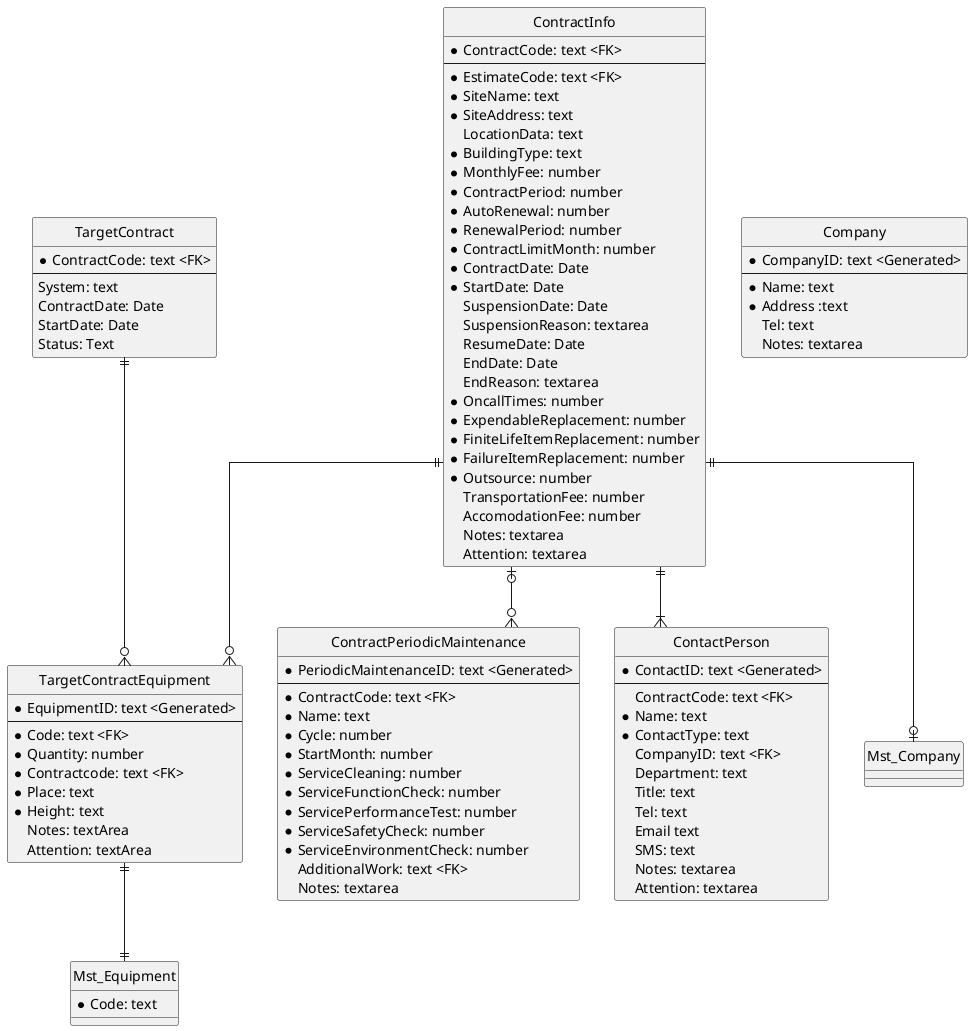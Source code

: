 @startuml
hide circle
skinparam linetype ortho

entity ContractInfo {
    * ContractCode: text <FK>
    --
    * EstimateCode: text <FK>
    * SiteName: text
    * SiteAddress: text
    LocationData: text
    * BuildingType: text
    * MonthlyFee: number
    * ContractPeriod: number
    * AutoRenewal: number
    * RenewalPeriod: number
    * ContractLimitMonth: number
    * ContractDate: Date
    * StartDate: Date
    SuspensionDate: Date
    SuspensionReason: textarea
    ResumeDate: Date
    EndDate: Date
    EndReason: textarea
    * OncallTimes: number
    * ExpendableReplacement: number
    * FiniteLifeItemReplacement: number
    * FailureItemReplacement: number
    * Outsource: number
    TransportationFee: number
    AccomodationFee: number
    Notes: textarea
    Attention: textarea
}
' BuildingType: Office/ Factory/ Warehouse/ House/ Apartment/ Office building/ Store/ .. 
entity TargetContract {
    * ContractCode: text <FK>
    --
    System: text
    ContractDate: Date
    StartDate: Date
    Status: Text
}
' for demo, actually use CMS of each company.
entity TargetContractEquipment {
    * EquipmentID: text <Generated>
    --
    * Code: text <FK>
    * Quantity: number
    * Contractcode: text <FK>
    * Place: text
    * Height: text
    Notes: textArea
    Attention: textArea
}
' Height: Normal height/ Airial work platform/ Airial Work vehicle
entity ContractPeriodicMaintenance {
    * PeriodicMaintenanceID: text <Generated>
    --
    * ContractCode: text <FK>
    * Name: text
    * Cycle: number
    * StartMonth: number
    * ServiceCleaning: number
    * ServiceFunctionCheck: number
    * ServicePerformanceTest: number
    * ServiceSafetyCheck: number
    * ServiceEnvironmentCheck: number
    AdditionalWork: text <FK>
    Notes: textarea
}
' AdditionalWork: array of CheckStandardID
entity Mst_Equipment {
    * Code: text
}
entity ContactPerson {
    * ContactID: text <Generated>
    --
    ContractCode: text <FK>
    * Name: text
    * ContactType: text
    CompanyID: text <FK>
    Department: text
    Title: text
    Tel: text
    Email text
    SMS: text
    Notes: textarea
    Attention: textarea
}
' ContactType: Contract/ Emergency/ Appointment/ Habitant/ Security/ Employee
entity Company {
    * CompanyID: text <Generated>
    --
    * Name: text
    * Address :text
    Tel: text
    Notes: textarea
}

ContractInfo ||--o{ TargetContractEquipment
ContractInfo ||--o| Mst_Company
ContractInfo |o--o{ ContractPeriodicMaintenance
ContractInfo ||--|{ ContactPerson
TargetContract ||--o{ TargetContractEquipment
TargetContractEquipment ||--|| Mst_Equipment
@enduml